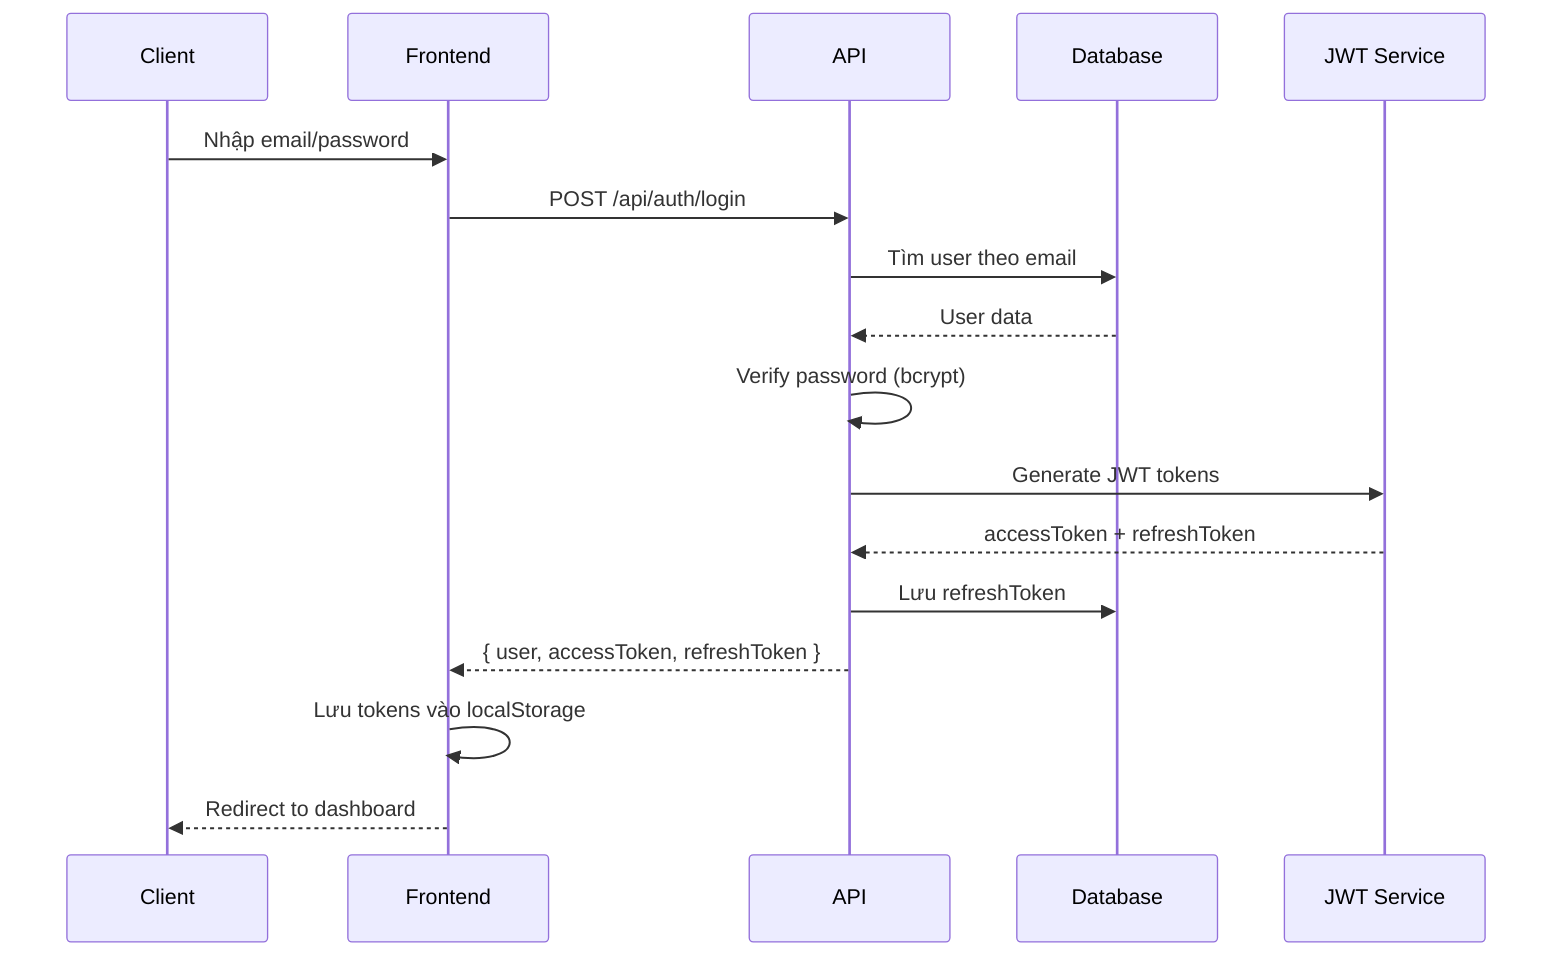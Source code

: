 sequenceDiagram
    participant C as Client
    participant F as Frontend
    participant A as API
    participant D as Database
    participant J as JWT Service

    C->>F: Nhập email/password
    F->>A: POST /api/auth/login
    A->>D: Tìm user theo email
    D-->>A: User data
    A->>A: Verify password (bcrypt)
    A->>J: Generate JWT tokens
    J-->>A: accessToken + refreshToken
    A->>D: Lưu refreshToken
    A-->>F: { user, accessToken, refreshToken }
    F->>F: Lưu tokens vào localStorage
    F-->>C: Redirect to dashboard